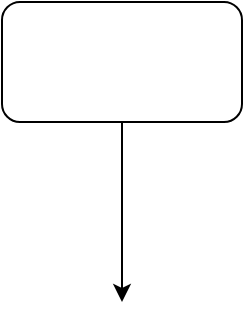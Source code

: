 <mxfile version="12.2.6" type="github" pages="1">
  <diagram id="_wt22XUmdaHYK0ZygdDY" name="Page-1">
    <mxGraphModel dx="1186" dy="715" grid="1" gridSize="10" guides="1" tooltips="1" connect="1" arrows="1" fold="1" page="1" pageScale="1" pageWidth="827" pageHeight="1169" math="0" shadow="0">
      <root>
        <mxCell id="0"/>
        <mxCell id="1" parent="0"/>
        <mxCell id="lLmX2Nu7Ph-TMZXF2AXc-2" style="edgeStyle=orthogonalEdgeStyle;rounded=0;orthogonalLoop=1;jettySize=auto;html=1;" parent="1" source="lLmX2Nu7Ph-TMZXF2AXc-1" edge="1">
          <mxGeometry relative="1" as="geometry">
            <mxPoint x="380" y="330" as="targetPoint"/>
          </mxGeometry>
        </mxCell>
        <mxCell id="lLmX2Nu7Ph-TMZXF2AXc-1" value="" style="rounded=1;whiteSpace=wrap;html=1;" parent="1" vertex="1">
          <mxGeometry x="320" y="180" width="120" height="60" as="geometry"/>
        </mxCell>
      </root>
    </mxGraphModel>
  </diagram>
</mxfile>

